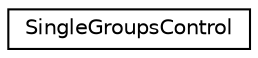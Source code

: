 digraph "Graphical Class Hierarchy"
{
  edge [fontname="Helvetica",fontsize="10",labelfontname="Helvetica",labelfontsize="10"];
  node [fontname="Helvetica",fontsize="10",shape=record];
  rankdir="LR";
  Node1 [label="SingleGroupsControl",height=0.2,width=0.4,color="black", fillcolor="white", style="filled",URL="$classSingleGroupsControl.html",tooltip="Function prototypes for the SingleGroupsControl class that manages the deletion, states and changes o..."];
}
